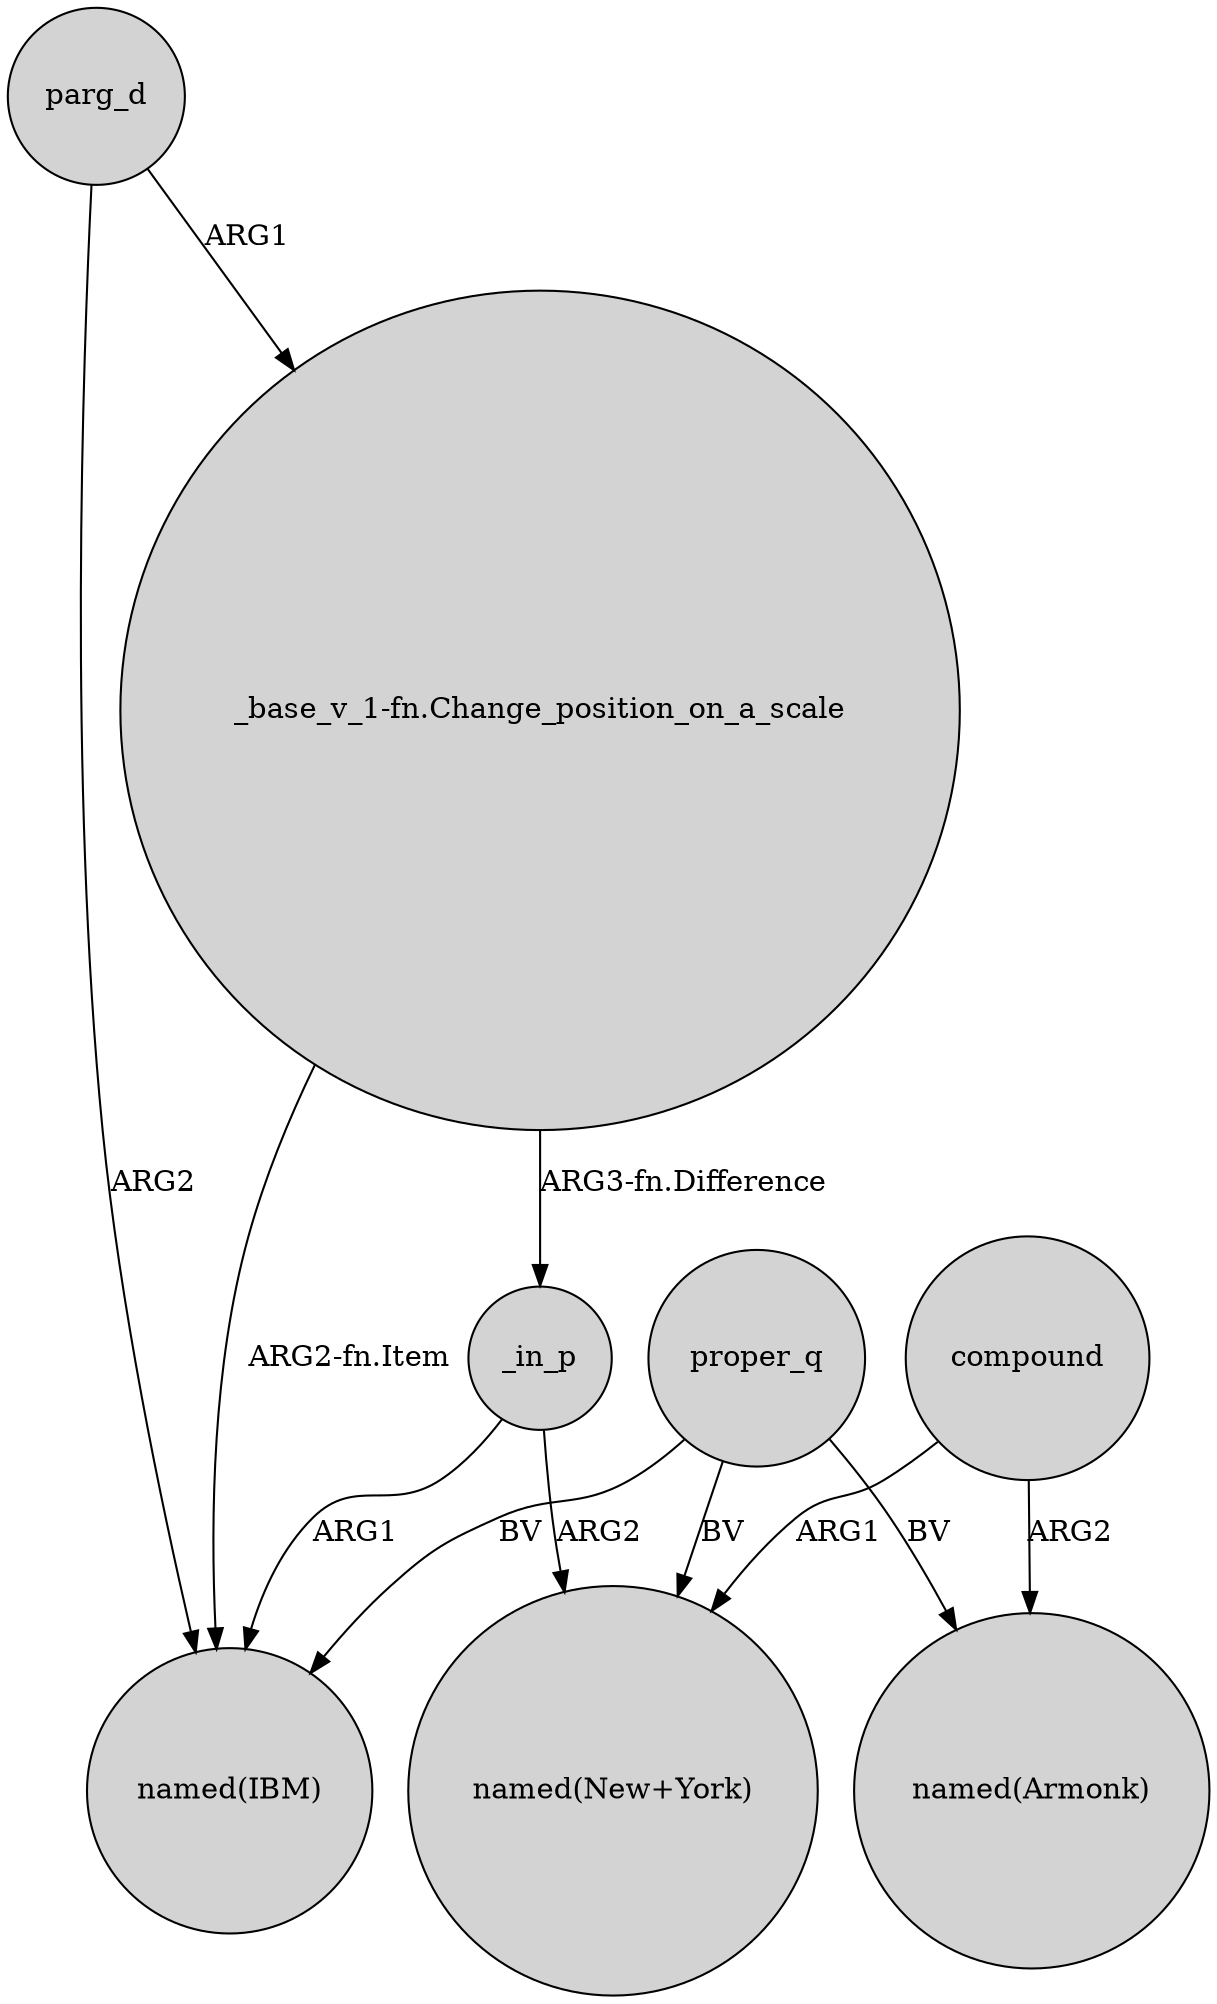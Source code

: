 digraph {
	node [shape=circle style=filled]
	proper_q -> "named(IBM)" [label=BV]
	parg_d -> "named(IBM)" [label=ARG2]
	proper_q -> "named(New+York)" [label=BV]
	_in_p -> "named(IBM)" [label=ARG1]
	compound -> "named(Armonk)" [label=ARG2]
	parg_d -> "_base_v_1-fn.Change_position_on_a_scale" [label=ARG1]
	"_base_v_1-fn.Change_position_on_a_scale" -> "named(IBM)" [label="ARG2-fn.Item"]
	"_base_v_1-fn.Change_position_on_a_scale" -> _in_p [label="ARG3-fn.Difference"]
	compound -> "named(New+York)" [label=ARG1]
	_in_p -> "named(New+York)" [label=ARG2]
	proper_q -> "named(Armonk)" [label=BV]
}
